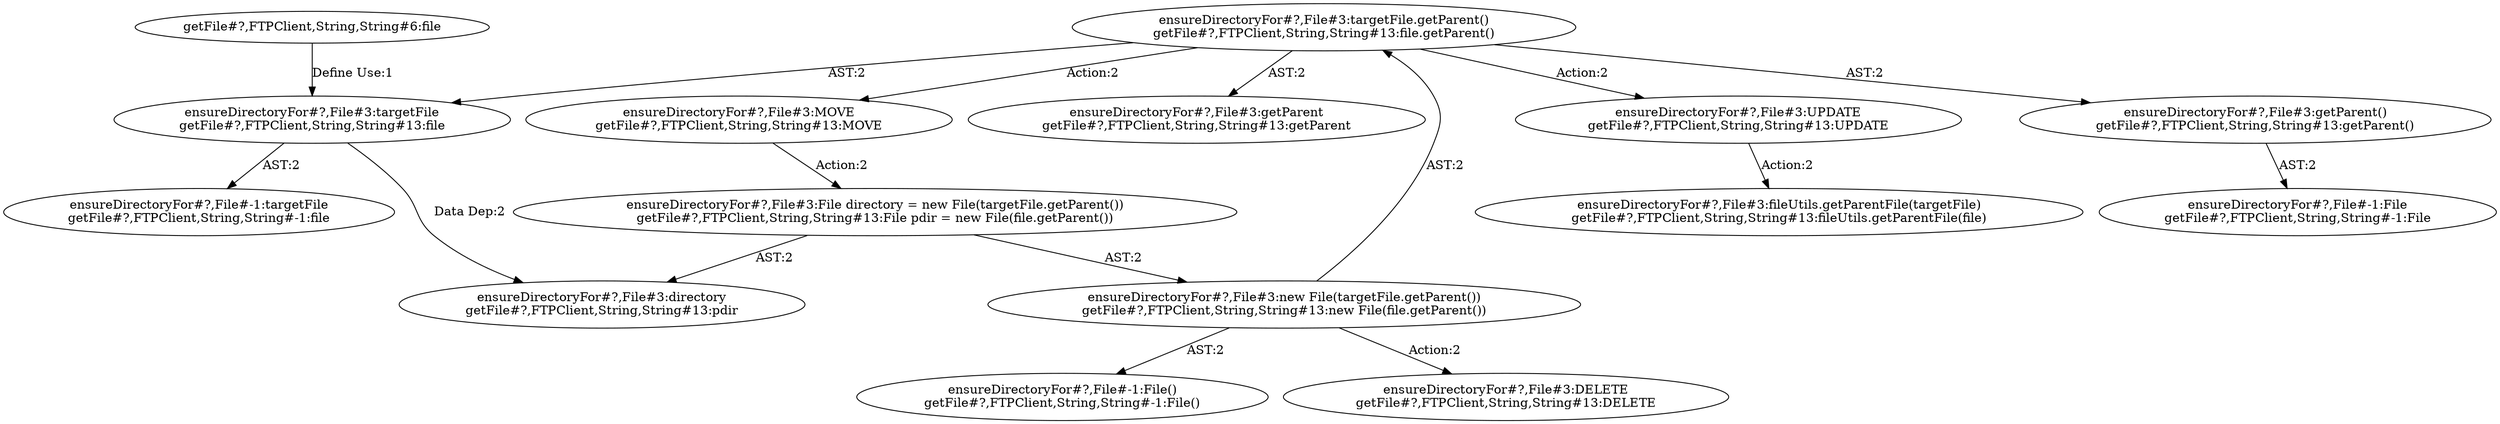 digraph "Pattern" {
0 [label="ensureDirectoryFor#?,File#3:UPDATE
getFile#?,FTPClient,String,String#13:UPDATE" shape=ellipse]
1 [label="ensureDirectoryFor#?,File#3:targetFile.getParent()
getFile#?,FTPClient,String,String#13:file.getParent()" shape=ellipse]
2 [label="ensureDirectoryFor#?,File#3:new File(targetFile.getParent())
getFile#?,FTPClient,String,String#13:new File(file.getParent())" shape=ellipse]
3 [label="ensureDirectoryFor#?,File#3:File directory = new File(targetFile.getParent())
getFile#?,FTPClient,String,String#13:File pdir = new File(file.getParent())" shape=ellipse]
4 [label="ensureDirectoryFor#?,File#-1:File()
getFile#?,FTPClient,String,String#-1:File()" shape=ellipse]
5 [label="ensureDirectoryFor#?,File#3:DELETE
getFile#?,FTPClient,String,String#13:DELETE" shape=ellipse]
6 [label="ensureDirectoryFor#?,File#3:getParent
getFile#?,FTPClient,String,String#13:getParent" shape=ellipse]
7 [label="ensureDirectoryFor#?,File#3:targetFile
getFile#?,FTPClient,String,String#13:file" shape=ellipse]
8 [label="ensureDirectoryFor#?,File#-1:targetFile
getFile#?,FTPClient,String,String#-1:file" shape=ellipse]
9 [label="ensureDirectoryFor#?,File#3:directory
getFile#?,FTPClient,String,String#13:pdir" shape=ellipse]
10 [label="ensureDirectoryFor#?,File#3:getParent()
getFile#?,FTPClient,String,String#13:getParent()" shape=ellipse]
11 [label="ensureDirectoryFor#?,File#-1:File
getFile#?,FTPClient,String,String#-1:File" shape=ellipse]
12 [label="ensureDirectoryFor#?,File#3:MOVE
getFile#?,FTPClient,String,String#13:MOVE" shape=ellipse]
13 [label="ensureDirectoryFor#?,File#3:fileUtils.getParentFile(targetFile)
getFile#?,FTPClient,String,String#13:fileUtils.getParentFile(file)" shape=ellipse]
14 [label="getFile#?,FTPClient,String,String#6:file" shape=ellipse]
0 -> 13 [label="Action:2"];
1 -> 0 [label="Action:2"];
1 -> 6 [label="AST:2"];
1 -> 7 [label="AST:2"];
1 -> 10 [label="AST:2"];
1 -> 12 [label="Action:2"];
2 -> 1 [label="AST:2"];
2 -> 4 [label="AST:2"];
2 -> 5 [label="Action:2"];
3 -> 2 [label="AST:2"];
3 -> 9 [label="AST:2"];
7 -> 8 [label="AST:2"];
7 -> 9 [label="Data Dep:2"];
10 -> 11 [label="AST:2"];
12 -> 3 [label="Action:2"];
14 -> 7 [label="Define Use:1"];
}